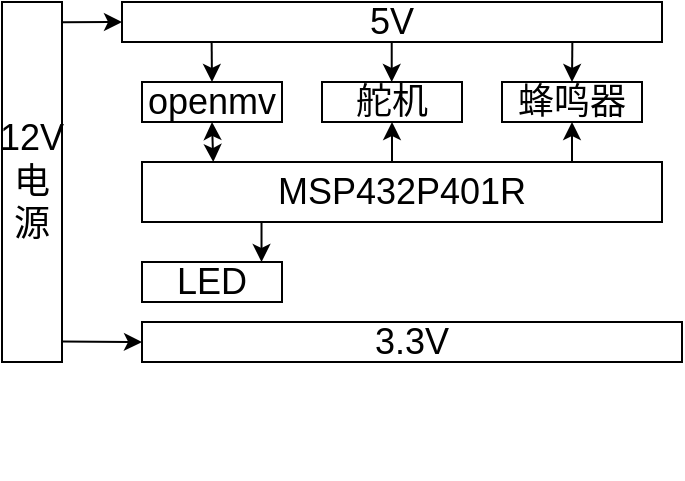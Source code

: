 <mxfile version="21.6.6" type="github">
  <diagram name="第 1 页" id="B3yBC24UUILsiZAlBeVS">
    <mxGraphModel dx="2449" dy="513" grid="1" gridSize="10" guides="1" tooltips="1" connect="1" arrows="1" fold="1" page="1" pageScale="1" pageWidth="827" pageHeight="1169" math="0" shadow="0">
      <root>
        <mxCell id="0" />
        <mxCell id="1" parent="0" />
        <mxCell id="uAnCzaWn7fo3VEtpdrIK-4" value="&lt;font style=&quot;font-size: 18px;&quot;&gt;MSP432P401R&lt;/font&gt;" style="rounded=0;whiteSpace=wrap;html=1;direction=south;" parent="1" vertex="1">
          <mxGeometry x="-1480" y="680" width="260" height="30" as="geometry" />
        </mxCell>
        <mxCell id="uAnCzaWn7fo3VEtpdrIK-10" value="&lt;span style=&quot;font-size: 18px;&quot;&gt;12V&lt;br&gt;电源&lt;/span&gt;" style="rounded=0;whiteSpace=wrap;html=1;direction=south;" parent="1" vertex="1">
          <mxGeometry x="-1550" y="600" width="30" height="180" as="geometry" />
        </mxCell>
        <mxCell id="uAnCzaWn7fo3VEtpdrIK-12" value="&lt;font style=&quot;font-size: 18px;&quot;&gt;5V&lt;/font&gt;" style="rounded=0;whiteSpace=wrap;html=1;" parent="1" vertex="1">
          <mxGeometry x="-1490" y="600" width="270" height="20" as="geometry" />
        </mxCell>
        <mxCell id="uAnCzaWn7fo3VEtpdrIK-13" value="&lt;font style=&quot;font-size: 18px;&quot;&gt;3.3V&lt;/font&gt;" style="rounded=0;whiteSpace=wrap;html=1;" parent="1" vertex="1">
          <mxGeometry x="-1480" y="760" width="270" height="20" as="geometry" />
        </mxCell>
        <mxCell id="uAnCzaWn7fo3VEtpdrIK-14" value="&lt;span style=&quot;font-size: 18px;&quot;&gt;openmv&lt;/span&gt;" style="rounded=0;whiteSpace=wrap;html=1;direction=south;" parent="1" vertex="1">
          <mxGeometry x="-1480" y="640" width="70" height="20" as="geometry" />
        </mxCell>
        <mxCell id="uAnCzaWn7fo3VEtpdrIK-28" style="edgeStyle=orthogonalEdgeStyle;rounded=0;orthogonalLoop=1;jettySize=auto;html=1;exitX=1;exitY=0.5;exitDx=0;exitDy=0;" parent="1" edge="1">
          <mxGeometry relative="1" as="geometry">
            <mxPoint x="-1273" y="830.0" as="sourcePoint" />
            <mxPoint x="-1273" y="830.0" as="targetPoint" />
          </mxGeometry>
        </mxCell>
        <mxCell id="uAnCzaWn7fo3VEtpdrIK-58" style="edgeStyle=orthogonalEdgeStyle;rounded=0;orthogonalLoop=1;jettySize=auto;html=1;exitX=1;exitY=0.5;exitDx=0;exitDy=0;" parent="1" edge="1">
          <mxGeometry relative="1" as="geometry">
            <mxPoint x="-1385" y="650.0" as="sourcePoint" />
            <mxPoint x="-1385" y="650.0" as="targetPoint" />
          </mxGeometry>
        </mxCell>
        <mxCell id="uAnCzaWn7fo3VEtpdrIK-82" value="" style="endArrow=classic;html=1;rounded=0;entryX=0;entryY=0.5;entryDx=0;entryDy=0;exitX=0.056;exitY=-0.012;exitDx=0;exitDy=0;exitPerimeter=0;" parent="1" target="uAnCzaWn7fo3VEtpdrIK-12" edge="1" source="uAnCzaWn7fo3VEtpdrIK-10">
          <mxGeometry width="50" height="50" relative="1" as="geometry">
            <mxPoint x="-1520" y="569.63" as="sourcePoint" />
            <mxPoint x="-1480" y="569.63" as="targetPoint" />
          </mxGeometry>
        </mxCell>
        <mxCell id="uAnCzaWn7fo3VEtpdrIK-83" value="" style="endArrow=classic;html=1;rounded=0;exitX=0.937;exitY=0.002;exitDx=0;exitDy=0;exitPerimeter=0;entryX=0;entryY=0.5;entryDx=0;entryDy=0;" parent="1" edge="1" target="uAnCzaWn7fo3VEtpdrIK-13">
          <mxGeometry width="50" height="50" relative="1" as="geometry">
            <mxPoint x="-1520" y="769.71" as="sourcePoint" />
            <mxPoint x="-1490" y="770.08" as="targetPoint" />
          </mxGeometry>
        </mxCell>
        <mxCell id="uAnCzaWn7fo3VEtpdrIK-92" value="" style="endArrow=classic;html=1;rounded=0;entryX=0;entryY=0.5;entryDx=0;entryDy=0;exitX=0.166;exitY=1.015;exitDx=0;exitDy=0;exitPerimeter=0;" parent="1" edge="1" target="uAnCzaWn7fo3VEtpdrIK-14" source="uAnCzaWn7fo3VEtpdrIK-12">
          <mxGeometry width="50" height="50" relative="1" as="geometry">
            <mxPoint x="-1370.56" y="585" as="sourcePoint" />
            <mxPoint x="-1370.56" y="605" as="targetPoint" />
          </mxGeometry>
        </mxCell>
        <mxCell id="uAnCzaWn7fo3VEtpdrIK-130" value="" style="endArrow=classic;startArrow=classic;html=1;rounded=0;entryX=1;entryY=0.5;entryDx=0;entryDy=0;exitX=0.001;exitY=0.863;exitDx=0;exitDy=0;exitPerimeter=0;" parent="1" edge="1" target="uAnCzaWn7fo3VEtpdrIK-14" source="uAnCzaWn7fo3VEtpdrIK-4">
          <mxGeometry width="50" height="50" relative="1" as="geometry">
            <mxPoint x="-1440" y="700" as="sourcePoint" />
            <mxPoint x="-1415.27" y="650" as="targetPoint" />
          </mxGeometry>
        </mxCell>
        <mxCell id="NPoCTpg_8vF1pdftVyFu-3" value="&lt;font style=&quot;font-size: 18px;&quot;&gt;LED&lt;/font&gt;" style="rounded=0;whiteSpace=wrap;html=1;direction=south;" vertex="1" parent="1">
          <mxGeometry x="-1480" y="730" width="70" height="20" as="geometry" />
        </mxCell>
        <mxCell id="NPoCTpg_8vF1pdftVyFu-6" value="" style="endArrow=classic;html=1;rounded=0;entryX=0;entryY=0.5;entryDx=0;entryDy=0;" edge="1" parent="1">
          <mxGeometry width="50" height="50" relative="1" as="geometry">
            <mxPoint x="-1420.24" y="710" as="sourcePoint" />
            <mxPoint x="-1420.24" y="730" as="targetPoint" />
          </mxGeometry>
        </mxCell>
        <mxCell id="uAnCzaWn7fo3VEtpdrIK-55" value="&lt;font style=&quot;font-size: 18px;&quot;&gt;舵机&lt;/font&gt;" style="rounded=0;whiteSpace=wrap;html=1;direction=south;" parent="1" vertex="1">
          <mxGeometry x="-1390" y="640" width="70" height="20" as="geometry" />
        </mxCell>
        <mxCell id="NPoCTpg_8vF1pdftVyFu-12" value="" style="endArrow=classic;html=1;rounded=0;entryX=0;entryY=0.5;entryDx=0;entryDy=0;exitX=0.166;exitY=1.015;exitDx=0;exitDy=0;exitPerimeter=0;" edge="1" parent="1">
          <mxGeometry width="50" height="50" relative="1" as="geometry">
            <mxPoint x="-1355.14" y="620" as="sourcePoint" />
            <mxPoint x="-1355.14" y="640" as="targetPoint" />
          </mxGeometry>
        </mxCell>
        <mxCell id="NPoCTpg_8vF1pdftVyFu-14" value="&lt;font style=&quot;font-size: 18px;&quot;&gt;蜂鸣器&lt;/font&gt;" style="rounded=0;whiteSpace=wrap;html=1;direction=south;" vertex="1" parent="1">
          <mxGeometry x="-1300" y="640" width="70" height="20" as="geometry" />
        </mxCell>
        <mxCell id="NPoCTpg_8vF1pdftVyFu-17" value="" style="endArrow=classic;html=1;rounded=0;entryX=0;entryY=0.5;entryDx=0;entryDy=0;exitX=0.834;exitY=1.002;exitDx=0;exitDy=0;exitPerimeter=0;" edge="1" parent="1" source="uAnCzaWn7fo3VEtpdrIK-12" target="NPoCTpg_8vF1pdftVyFu-14">
          <mxGeometry width="50" height="50" relative="1" as="geometry">
            <mxPoint x="-1270" y="620" as="sourcePoint" />
            <mxPoint x="-1220" y="570" as="targetPoint" />
          </mxGeometry>
        </mxCell>
        <mxCell id="NPoCTpg_8vF1pdftVyFu-19" value="" style="endArrow=classic;html=1;rounded=0;entryX=1;entryY=0.5;entryDx=0;entryDy=0;" edge="1" parent="1" target="uAnCzaWn7fo3VEtpdrIK-55">
          <mxGeometry width="50" height="50" relative="1" as="geometry">
            <mxPoint x="-1355" y="680" as="sourcePoint" />
            <mxPoint x="-1355.1" y="680" as="targetPoint" />
          </mxGeometry>
        </mxCell>
        <mxCell id="NPoCTpg_8vF1pdftVyFu-21" value="" style="endArrow=classic;html=1;rounded=0;entryX=1;entryY=0.5;entryDx=0;entryDy=0;" edge="1" parent="1" target="NPoCTpg_8vF1pdftVyFu-14">
          <mxGeometry width="50" height="50" relative="1" as="geometry">
            <mxPoint x="-1265" y="680" as="sourcePoint" />
            <mxPoint x="-1265.1" y="680" as="targetPoint" />
          </mxGeometry>
        </mxCell>
      </root>
    </mxGraphModel>
  </diagram>
</mxfile>
